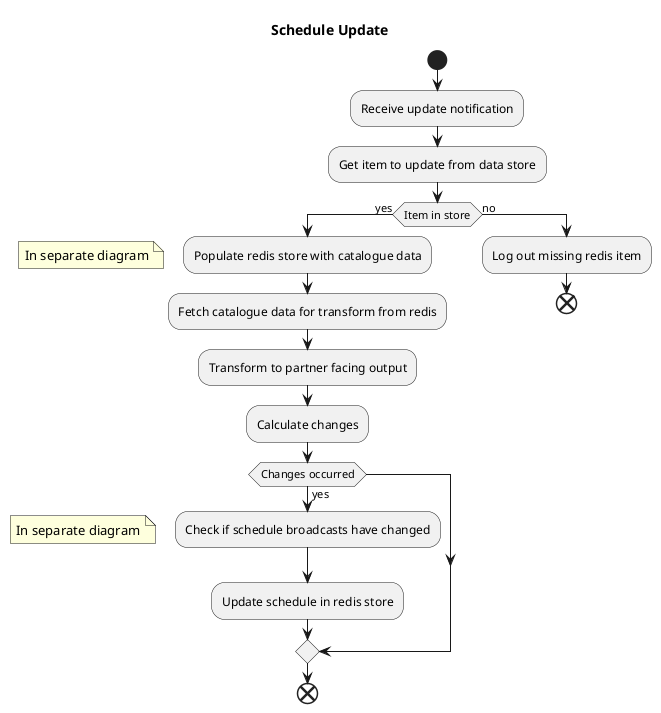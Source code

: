 @startuml Schedule Update
title Schedule Update

start
  :Receive update notification;
  :Get item to update from data store;
  if (Item in store) then (yes)
    :Populate redis store with catalogue data;
    floating note left: In separate diagram
    :Fetch catalogue data for transform from redis;
    :Transform to partner facing output;
    :Calculate changes;
    if (Changes occurred) then (yes)
      :Check if schedule broadcasts have changed;
      floating note left: In separate diagram
      :Update schedule in redis store;
    endif
    end
  else (no)
    :Log out missing redis item;
    end
  endif

@enduml